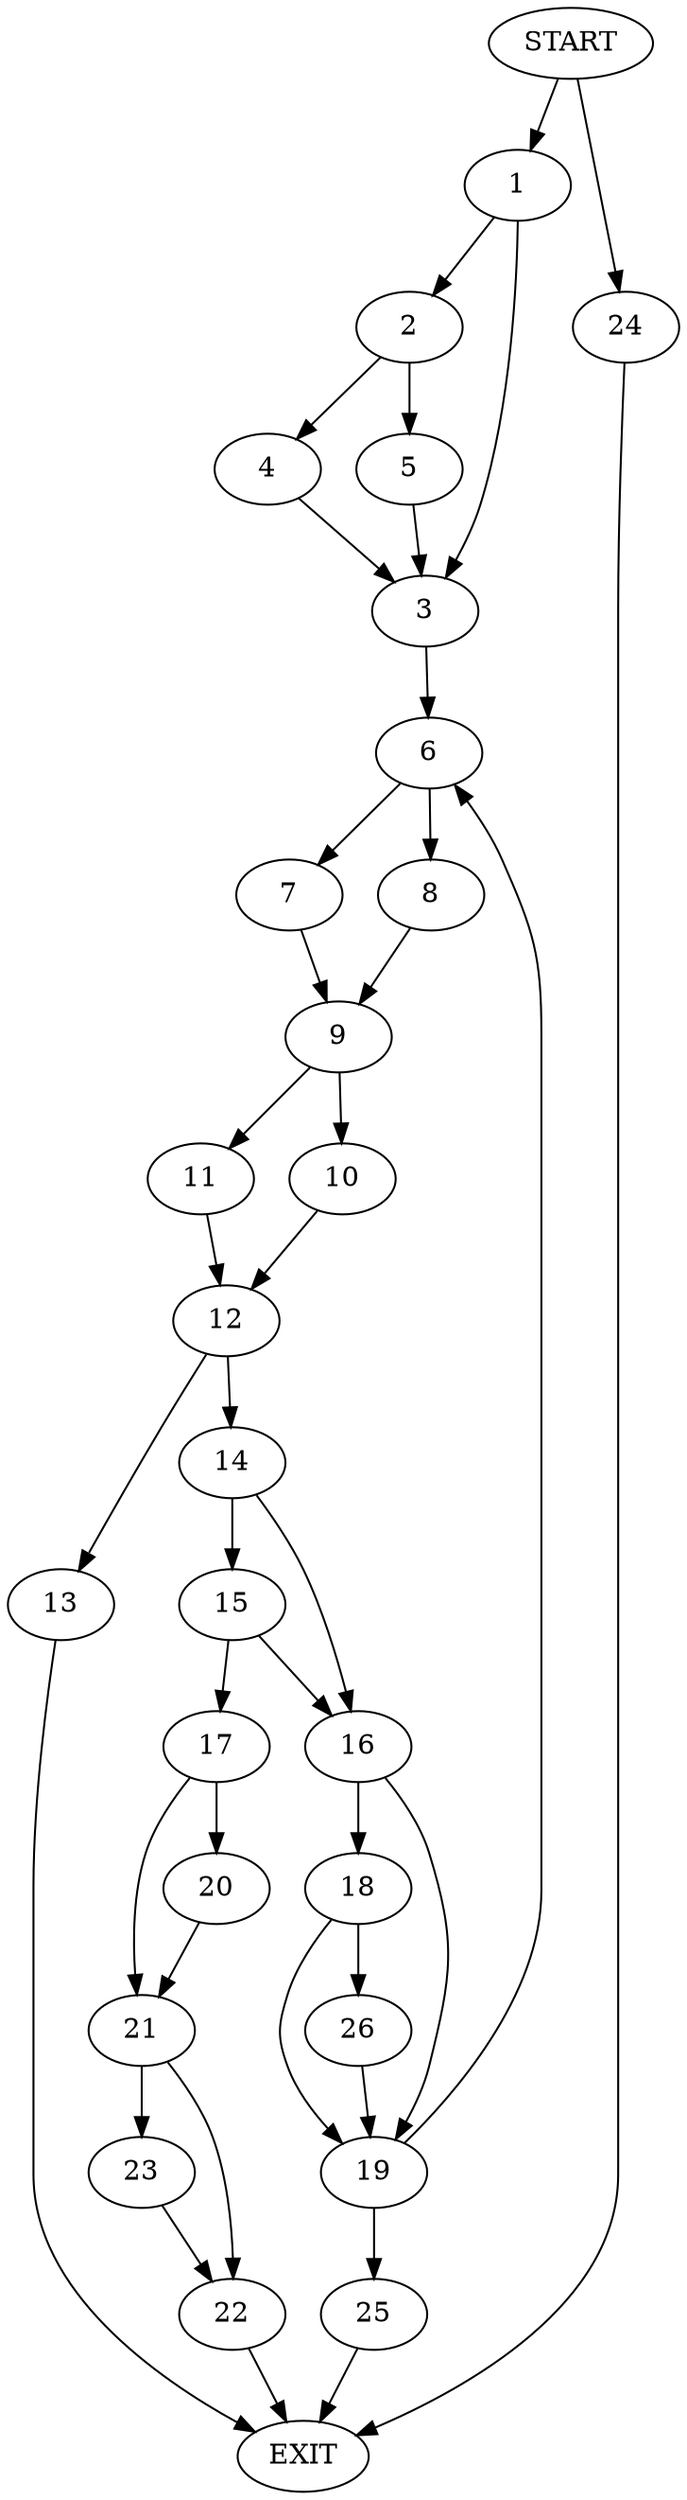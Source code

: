 digraph {
0 [label="START"]
27 [label="EXIT"]
0 -> 1
1 -> 2
1 -> 3
2 -> 4
2 -> 5
3 -> 6
4 -> 3
5 -> 3
6 -> 7
6 -> 8
8 -> 9
7 -> 9
9 -> 10
9 -> 11
10 -> 12
11 -> 12
12 -> 13
12 -> 14
13 -> 27
14 -> 15
14 -> 16
15 -> 17
15 -> 16
16 -> 18
16 -> 19
17 -> 20
17 -> 21
20 -> 21
21 -> 22
21 -> 23
22 -> 27
23 -> 22
0 -> 24
24 -> 27
19 -> 6
19 -> 25
18 -> 26
18 -> 19
26 -> 19
25 -> 27
}
